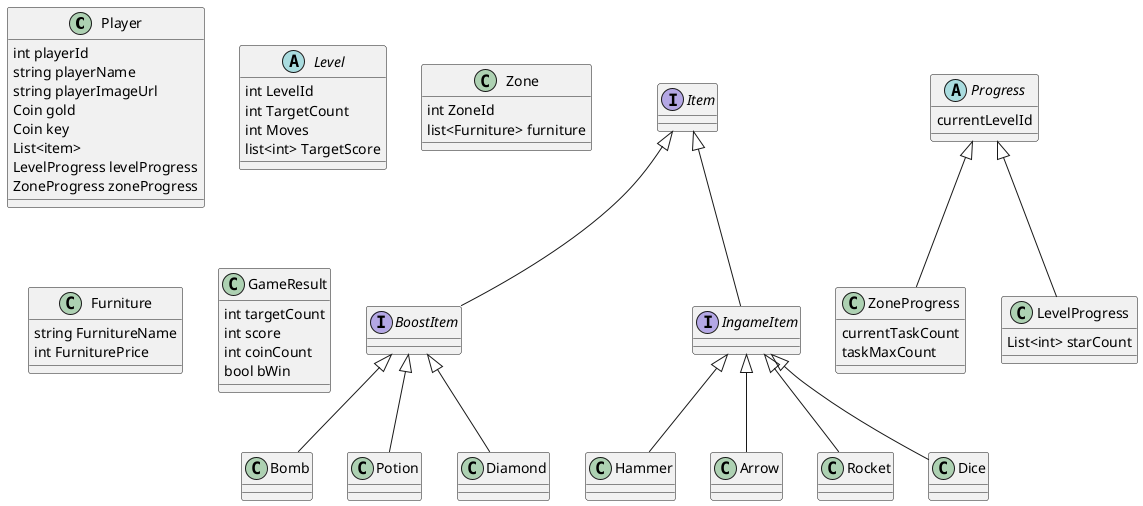 @startuml
'https://plantuml.com/class-diagram

class Player{
int playerId
string playerName
string playerImageUrl
Coin gold
Coin key
List<item>
LevelProgress levelProgress
ZoneProgress zoneProgress
}

interface Item {
}

interface BoostItem extends Item{
}

class Bomb extends BoostItem{
}
class Potion extends BoostItem{
}
class Diamond extends BoostItem{
}

interface IngameItem extends Item{
}

class Hammer extends IngameItem{
}
class Arrow extends IngameItem{
}
class Rocket extends IngameItem{
}
class Dice extends IngameItem{
}

abstract class Level{
    int LevelId
    int TargetCount
    int Moves
    list<int> TargetScore
}

class Zone{
    int ZoneId
    list<Furniture> furniture
}

class Furniture{
    string FurnitureName
    int FurniturePrice
}

abstract class Progress{
    currentLevelId
}

class ZoneProgress extends Progress{
currentTaskCount
taskMaxCount
}
class LevelProgress extends Progress{
List<int> starCount
}

class GameResult{
int targetCount
int score
int coinCount
bool bWin
}

@enduml